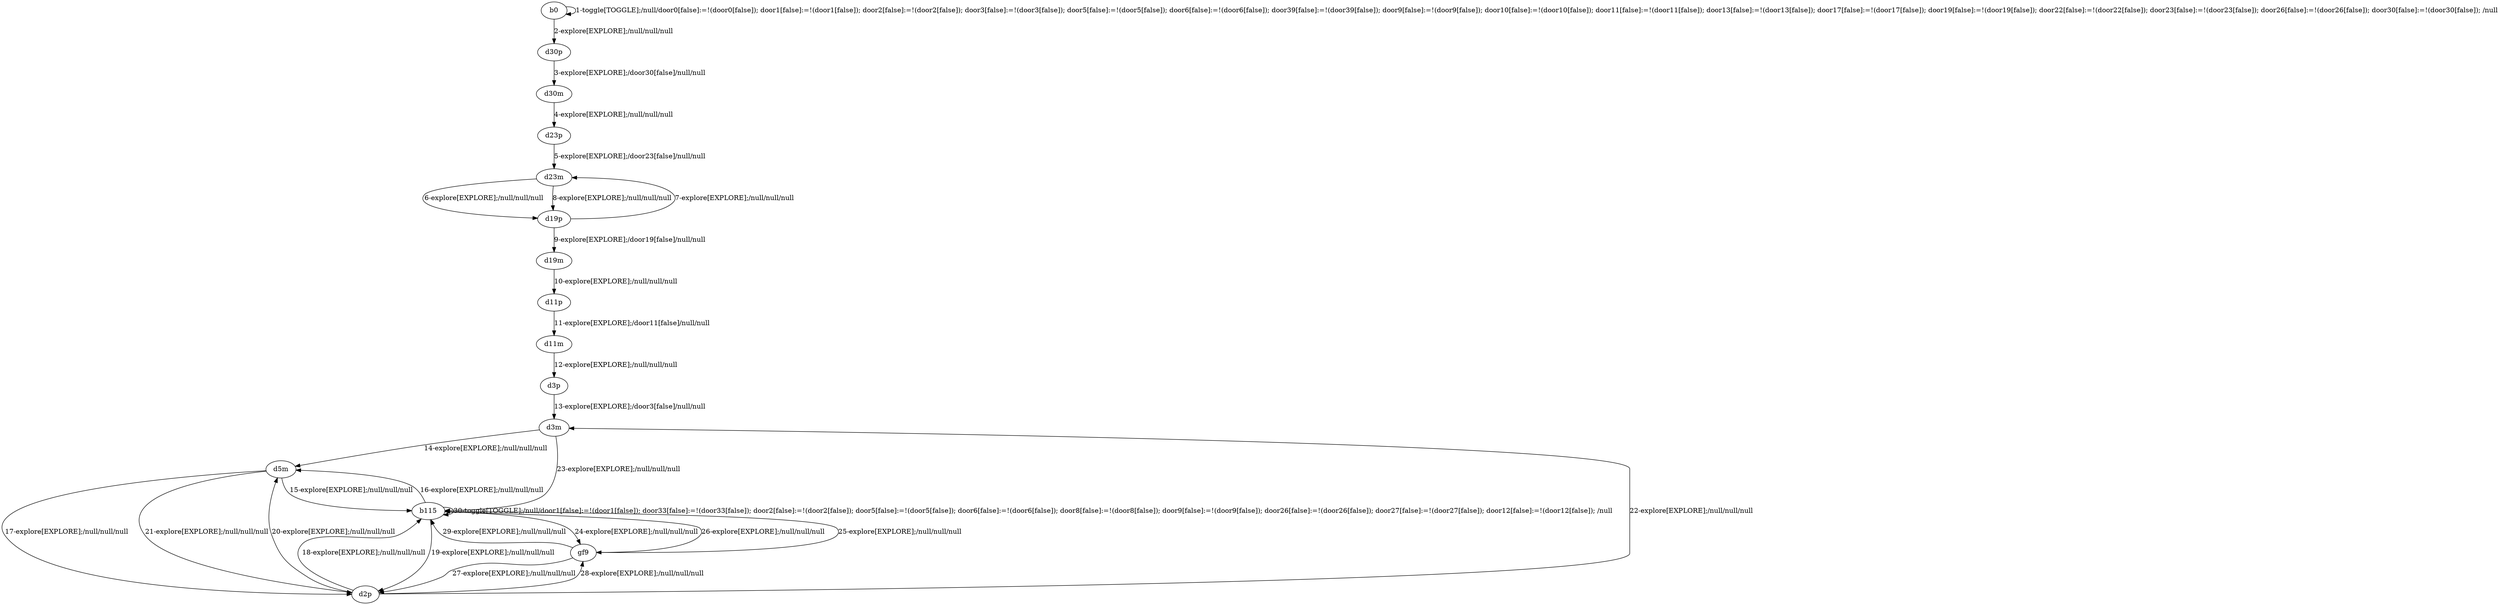 # Total number of goals covered by this test: 1
# b115 --> b115

digraph g {
"b0" -> "b0" [label = "1-toggle[TOGGLE];/null/door0[false]:=!(door0[false]); door1[false]:=!(door1[false]); door2[false]:=!(door2[false]); door3[false]:=!(door3[false]); door5[false]:=!(door5[false]); door6[false]:=!(door6[false]); door39[false]:=!(door39[false]); door9[false]:=!(door9[false]); door10[false]:=!(door10[false]); door11[false]:=!(door11[false]); door13[false]:=!(door13[false]); door17[false]:=!(door17[false]); door19[false]:=!(door19[false]); door22[false]:=!(door22[false]); door23[false]:=!(door23[false]); door26[false]:=!(door26[false]); door30[false]:=!(door30[false]); /null"];
"b0" -> "d30p" [label = "2-explore[EXPLORE];/null/null/null"];
"d30p" -> "d30m" [label = "3-explore[EXPLORE];/door30[false]/null/null"];
"d30m" -> "d23p" [label = "4-explore[EXPLORE];/null/null/null"];
"d23p" -> "d23m" [label = "5-explore[EXPLORE];/door23[false]/null/null"];
"d23m" -> "d19p" [label = "6-explore[EXPLORE];/null/null/null"];
"d19p" -> "d23m" [label = "7-explore[EXPLORE];/null/null/null"];
"d23m" -> "d19p" [label = "8-explore[EXPLORE];/null/null/null"];
"d19p" -> "d19m" [label = "9-explore[EXPLORE];/door19[false]/null/null"];
"d19m" -> "d11p" [label = "10-explore[EXPLORE];/null/null/null"];
"d11p" -> "d11m" [label = "11-explore[EXPLORE];/door11[false]/null/null"];
"d11m" -> "d3p" [label = "12-explore[EXPLORE];/null/null/null"];
"d3p" -> "d3m" [label = "13-explore[EXPLORE];/door3[false]/null/null"];
"d3m" -> "d5m" [label = "14-explore[EXPLORE];/null/null/null"];
"d5m" -> "b115" [label = "15-explore[EXPLORE];/null/null/null"];
"b115" -> "d5m" [label = "16-explore[EXPLORE];/null/null/null"];
"d5m" -> "d2p" [label = "17-explore[EXPLORE];/null/null/null"];
"d2p" -> "b115" [label = "18-explore[EXPLORE];/null/null/null"];
"b115" -> "d2p" [label = "19-explore[EXPLORE];/null/null/null"];
"d2p" -> "d5m" [label = "20-explore[EXPLORE];/null/null/null"];
"d5m" -> "d2p" [label = "21-explore[EXPLORE];/null/null/null"];
"d2p" -> "d3m" [label = "22-explore[EXPLORE];/null/null/null"];
"d3m" -> "b115" [label = "23-explore[EXPLORE];/null/null/null"];
"b115" -> "gf9" [label = "24-explore[EXPLORE];/null/null/null"];
"gf9" -> "b115" [label = "25-explore[EXPLORE];/null/null/null"];
"b115" -> "gf9" [label = "26-explore[EXPLORE];/null/null/null"];
"gf9" -> "d2p" [label = "27-explore[EXPLORE];/null/null/null"];
"d2p" -> "gf9" [label = "28-explore[EXPLORE];/null/null/null"];
"gf9" -> "b115" [label = "29-explore[EXPLORE];/null/null/null"];
"b115" -> "b115" [label = "30-toggle[TOGGLE];/null/door1[false]:=!(door1[false]); door33[false]:=!(door33[false]); door2[false]:=!(door2[false]); door5[false]:=!(door5[false]); door6[false]:=!(door6[false]); door8[false]:=!(door8[false]); door9[false]:=!(door9[false]); door26[false]:=!(door26[false]); door27[false]:=!(door27[false]); door12[false]:=!(door12[false]); /null"];
}